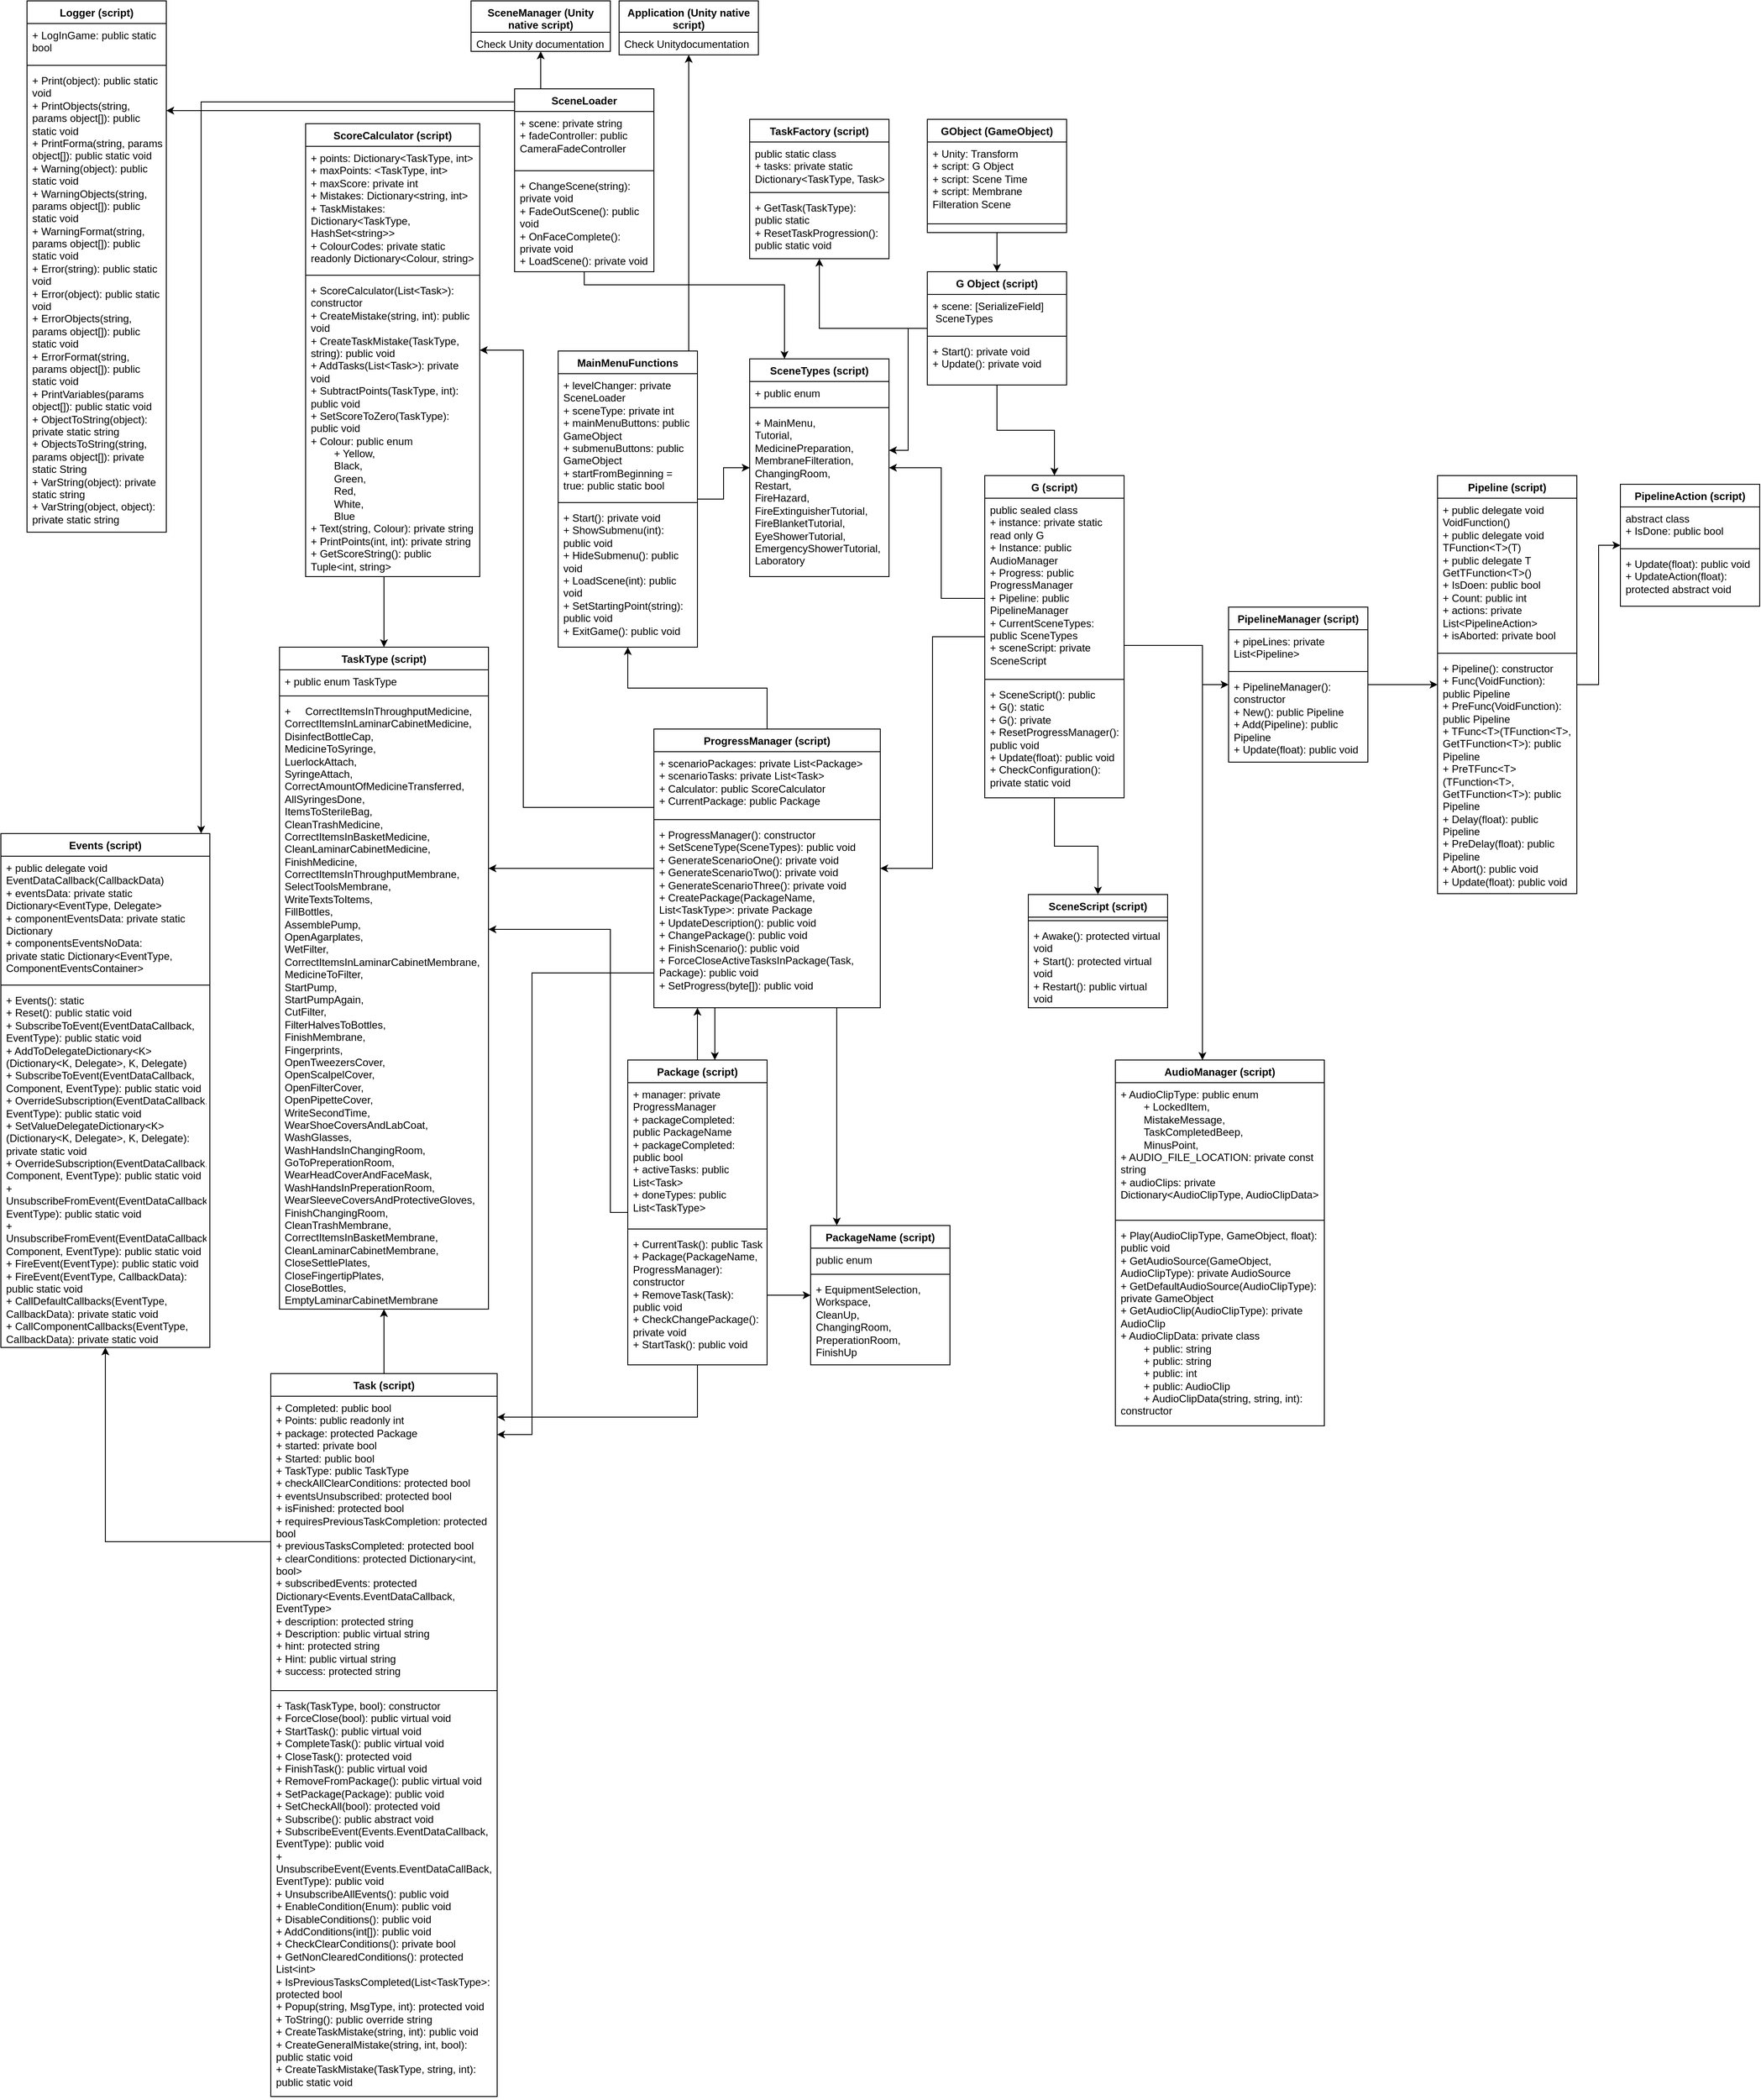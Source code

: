 <mxfile version="21.6.8" type="device">
  <diagram id="C5RBs43oDa-KdzZeNtuy" name="Page-1">
    <mxGraphModel dx="2171" dy="2119" grid="1" gridSize="10" guides="1" tooltips="1" connect="1" arrows="1" fold="1" page="1" pageScale="1" pageWidth="827" pageHeight="1169" math="0" shadow="0">
      <root>
        <mxCell id="WIyWlLk6GJQsqaUBKTNV-0" />
        <mxCell id="WIyWlLk6GJQsqaUBKTNV-1" parent="WIyWlLk6GJQsqaUBKTNV-0" />
        <mxCell id="kchw-U7hw0C-sCnVVzNL-82" style="edgeStyle=orthogonalEdgeStyle;rounded=0;orthogonalLoop=1;jettySize=auto;html=1;" parent="WIyWlLk6GJQsqaUBKTNV-1" source="kchw-U7hw0C-sCnVVzNL-5" target="kchw-U7hw0C-sCnVVzNL-10" edge="1">
          <mxGeometry relative="1" as="geometry" />
        </mxCell>
        <mxCell id="kchw-U7hw0C-sCnVVzNL-5" value="GObject (GameObject)" style="swimlane;fontStyle=1;align=center;verticalAlign=top;childLayout=stackLayout;horizontal=1;startSize=26;horizontalStack=0;resizeParent=1;resizeParentMax=0;resizeLast=0;collapsible=1;marginBottom=0;whiteSpace=wrap;html=1;" parent="WIyWlLk6GJQsqaUBKTNV-1" vertex="1">
          <mxGeometry x="364" y="-1020" width="160" height="130" as="geometry" />
        </mxCell>
        <mxCell id="kchw-U7hw0C-sCnVVzNL-6" value="+ Unity: Transform&lt;br&gt;+ script: G Object&lt;br&gt;+ script: Scene Time&lt;br&gt;+ script: Membrane Filteration Scene" style="text;strokeColor=none;fillColor=none;align=left;verticalAlign=top;spacingLeft=4;spacingRight=4;overflow=hidden;rotatable=0;points=[[0,0.5],[1,0.5]];portConstraint=eastwest;whiteSpace=wrap;html=1;" parent="kchw-U7hw0C-sCnVVzNL-5" vertex="1">
          <mxGeometry y="26" width="160" height="84" as="geometry" />
        </mxCell>
        <mxCell id="kchw-U7hw0C-sCnVVzNL-7" value="" style="line;strokeWidth=1;fillColor=none;align=left;verticalAlign=middle;spacingTop=-1;spacingLeft=3;spacingRight=3;rotatable=0;labelPosition=right;points=[];portConstraint=eastwest;strokeColor=inherit;" parent="kchw-U7hw0C-sCnVVzNL-5" vertex="1">
          <mxGeometry y="110" width="160" height="20" as="geometry" />
        </mxCell>
        <mxCell id="kchw-U7hw0C-sCnVVzNL-31" style="edgeStyle=orthogonalEdgeStyle;rounded=0;orthogonalLoop=1;jettySize=auto;html=1;" parent="WIyWlLk6GJQsqaUBKTNV-1" source="kchw-U7hw0C-sCnVVzNL-10" target="kchw-U7hw0C-sCnVVzNL-14" edge="1">
          <mxGeometry relative="1" as="geometry">
            <Array as="points">
              <mxPoint x="342" y="-780" />
              <mxPoint x="342" y="-640" />
            </Array>
          </mxGeometry>
        </mxCell>
        <mxCell id="kchw-U7hw0C-sCnVVzNL-32" style="edgeStyle=orthogonalEdgeStyle;rounded=0;orthogonalLoop=1;jettySize=auto;html=1;" parent="WIyWlLk6GJQsqaUBKTNV-1" source="kchw-U7hw0C-sCnVVzNL-10" target="kchw-U7hw0C-sCnVVzNL-19" edge="1">
          <mxGeometry relative="1" as="geometry" />
        </mxCell>
        <mxCell id="kchw-U7hw0C-sCnVVzNL-83" style="edgeStyle=orthogonalEdgeStyle;rounded=0;orthogonalLoop=1;jettySize=auto;html=1;" parent="WIyWlLk6GJQsqaUBKTNV-1" source="kchw-U7hw0C-sCnVVzNL-10" target="kchw-U7hw0C-sCnVVzNL-78" edge="1">
          <mxGeometry relative="1" as="geometry" />
        </mxCell>
        <mxCell id="kchw-U7hw0C-sCnVVzNL-10" value="G Object (script)&lt;br&gt;" style="swimlane;fontStyle=1;align=center;verticalAlign=top;childLayout=stackLayout;horizontal=1;startSize=26;horizontalStack=0;resizeParent=1;resizeParentMax=0;resizeLast=0;collapsible=1;marginBottom=0;whiteSpace=wrap;html=1;" parent="WIyWlLk6GJQsqaUBKTNV-1" vertex="1">
          <mxGeometry x="364" y="-845" width="160" height="130" as="geometry" />
        </mxCell>
        <mxCell id="kchw-U7hw0C-sCnVVzNL-11" value="+ scene: [SerializeField]&lt;br&gt;&amp;nbsp;SceneTypes&amp;nbsp;" style="text;strokeColor=none;fillColor=none;align=left;verticalAlign=top;spacingLeft=4;spacingRight=4;overflow=hidden;rotatable=0;points=[[0,0.5],[1,0.5]];portConstraint=eastwest;whiteSpace=wrap;html=1;" parent="kchw-U7hw0C-sCnVVzNL-10" vertex="1">
          <mxGeometry y="26" width="160" height="44" as="geometry" />
        </mxCell>
        <mxCell id="kchw-U7hw0C-sCnVVzNL-12" value="" style="line;strokeWidth=1;fillColor=none;align=left;verticalAlign=middle;spacingTop=-1;spacingLeft=3;spacingRight=3;rotatable=0;labelPosition=right;points=[];portConstraint=eastwest;strokeColor=inherit;" parent="kchw-U7hw0C-sCnVVzNL-10" vertex="1">
          <mxGeometry y="70" width="160" height="8" as="geometry" />
        </mxCell>
        <mxCell id="kchw-U7hw0C-sCnVVzNL-13" value="+ Start(): private void&lt;br&gt;+ Update(): private void" style="text;strokeColor=none;fillColor=none;align=left;verticalAlign=top;spacingLeft=4;spacingRight=4;overflow=hidden;rotatable=0;points=[[0,0.5],[1,0.5]];portConstraint=eastwest;whiteSpace=wrap;html=1;" parent="kchw-U7hw0C-sCnVVzNL-10" vertex="1">
          <mxGeometry y="78" width="160" height="52" as="geometry" />
        </mxCell>
        <mxCell id="kchw-U7hw0C-sCnVVzNL-14" value="SceneTypes (script)" style="swimlane;fontStyle=1;align=center;verticalAlign=top;childLayout=stackLayout;horizontal=1;startSize=26;horizontalStack=0;resizeParent=1;resizeParentMax=0;resizeLast=0;collapsible=1;marginBottom=0;whiteSpace=wrap;html=1;" parent="WIyWlLk6GJQsqaUBKTNV-1" vertex="1">
          <mxGeometry x="160" y="-745" width="160" height="250" as="geometry" />
        </mxCell>
        <mxCell id="kchw-U7hw0C-sCnVVzNL-15" value="+ public enum" style="text;strokeColor=none;fillColor=none;align=left;verticalAlign=top;spacingLeft=4;spacingRight=4;overflow=hidden;rotatable=0;points=[[0,0.5],[1,0.5]];portConstraint=eastwest;whiteSpace=wrap;html=1;" parent="kchw-U7hw0C-sCnVVzNL-14" vertex="1">
          <mxGeometry y="26" width="160" height="26" as="geometry" />
        </mxCell>
        <mxCell id="kchw-U7hw0C-sCnVVzNL-16" value="" style="line;strokeWidth=1;fillColor=none;align=left;verticalAlign=middle;spacingTop=-1;spacingLeft=3;spacingRight=3;rotatable=0;labelPosition=right;points=[];portConstraint=eastwest;strokeColor=inherit;" parent="kchw-U7hw0C-sCnVVzNL-14" vertex="1">
          <mxGeometry y="52" width="160" height="8" as="geometry" />
        </mxCell>
        <mxCell id="kchw-U7hw0C-sCnVVzNL-17" value="+ MainMenu,&lt;br&gt;Tutorial,&lt;br&gt;MedicinePreparation,&lt;br&gt;MembraneFilteration,&lt;br&gt;ChangingRoom,&lt;br&gt;Restart,&lt;br&gt;FireHazard,&lt;br&gt;FireExtinguisherTutorial,&lt;br&gt;FireBlanketTutorial,&lt;br&gt;EyeShowerTutorial,&lt;br&gt;EmergencyShowerTutorial,&lt;br&gt;Laboratory" style="text;strokeColor=none;fillColor=none;align=left;verticalAlign=top;spacingLeft=4;spacingRight=4;overflow=hidden;rotatable=0;points=[[0,0.5],[1,0.5]];portConstraint=eastwest;whiteSpace=wrap;html=1;" parent="kchw-U7hw0C-sCnVVzNL-14" vertex="1">
          <mxGeometry y="60" width="160" height="190" as="geometry" />
        </mxCell>
        <mxCell id="kchw-U7hw0C-sCnVVzNL-30" style="edgeStyle=orthogonalEdgeStyle;rounded=0;orthogonalLoop=1;jettySize=auto;html=1;" parent="WIyWlLk6GJQsqaUBKTNV-1" source="kchw-U7hw0C-sCnVVzNL-19" target="kchw-U7hw0C-sCnVVzNL-26" edge="1">
          <mxGeometry relative="1" as="geometry" />
        </mxCell>
        <mxCell id="kchw-U7hw0C-sCnVVzNL-37" style="edgeStyle=orthogonalEdgeStyle;rounded=0;orthogonalLoop=1;jettySize=auto;html=1;" parent="WIyWlLk6GJQsqaUBKTNV-1" source="kchw-U7hw0C-sCnVVzNL-19" target="kchw-U7hw0C-sCnVVzNL-33" edge="1">
          <mxGeometry relative="1" as="geometry">
            <Array as="points">
              <mxPoint x="680" y="-416" />
              <mxPoint x="680" y="-371" />
            </Array>
          </mxGeometry>
        </mxCell>
        <mxCell id="kchw-U7hw0C-sCnVVzNL-42" style="edgeStyle=orthogonalEdgeStyle;rounded=0;orthogonalLoop=1;jettySize=auto;html=1;" parent="WIyWlLk6GJQsqaUBKTNV-1" source="kchw-U7hw0C-sCnVVzNL-19" target="kchw-U7hw0C-sCnVVzNL-38" edge="1">
          <mxGeometry relative="1" as="geometry">
            <Array as="points">
              <mxPoint x="680" y="-416" />
            </Array>
          </mxGeometry>
        </mxCell>
        <mxCell id="kchw-U7hw0C-sCnVVzNL-71" style="edgeStyle=orthogonalEdgeStyle;rounded=0;orthogonalLoop=1;jettySize=auto;html=1;" parent="WIyWlLk6GJQsqaUBKTNV-1" source="kchw-U7hw0C-sCnVVzNL-19" target="kchw-U7hw0C-sCnVVzNL-66" edge="1">
          <mxGeometry relative="1" as="geometry" />
        </mxCell>
        <mxCell id="kchw-U7hw0C-sCnVVzNL-84" style="edgeStyle=orthogonalEdgeStyle;rounded=0;orthogonalLoop=1;jettySize=auto;html=1;" parent="WIyWlLk6GJQsqaUBKTNV-1" source="kchw-U7hw0C-sCnVVzNL-19" target="kchw-U7hw0C-sCnVVzNL-14" edge="1">
          <mxGeometry relative="1" as="geometry">
            <Array as="points">
              <mxPoint x="380" y="-470" />
              <mxPoint x="380" y="-620" />
            </Array>
          </mxGeometry>
        </mxCell>
        <mxCell id="kchw-U7hw0C-sCnVVzNL-19" value="G (script)" style="swimlane;fontStyle=1;align=center;verticalAlign=top;childLayout=stackLayout;horizontal=1;startSize=26;horizontalStack=0;resizeParent=1;resizeParentMax=0;resizeLast=0;collapsible=1;marginBottom=0;whiteSpace=wrap;html=1;" parent="WIyWlLk6GJQsqaUBKTNV-1" vertex="1">
          <mxGeometry x="430" y="-611" width="160" height="370" as="geometry" />
        </mxCell>
        <mxCell id="kchw-U7hw0C-sCnVVzNL-20" value="public sealed class&lt;br&gt;+ instance: private static read only G&lt;br&gt;+ Instance: public AudioManager&lt;br&gt;+ Progress: public ProgressManager&lt;br&gt;+ Pipeline: public PipelineManager&lt;br&gt;+ CurrentSceneTypes: public SceneTypes&lt;br&gt;+ sceneScript: private SceneScript" style="text;strokeColor=none;fillColor=none;align=left;verticalAlign=top;spacingLeft=4;spacingRight=4;overflow=hidden;rotatable=0;points=[[0,0.5],[1,0.5]];portConstraint=eastwest;whiteSpace=wrap;html=1;" parent="kchw-U7hw0C-sCnVVzNL-19" vertex="1">
          <mxGeometry y="26" width="160" height="204" as="geometry" />
        </mxCell>
        <mxCell id="kchw-U7hw0C-sCnVVzNL-21" value="" style="line;strokeWidth=1;fillColor=none;align=left;verticalAlign=middle;spacingTop=-1;spacingLeft=3;spacingRight=3;rotatable=0;labelPosition=right;points=[];portConstraint=eastwest;strokeColor=inherit;" parent="kchw-U7hw0C-sCnVVzNL-19" vertex="1">
          <mxGeometry y="230" width="160" height="8" as="geometry" />
        </mxCell>
        <mxCell id="kchw-U7hw0C-sCnVVzNL-22" value="+ SceneScript(): public&lt;br&gt;+ G(): static&lt;br&gt;+ G(): private&lt;br&gt;+ ResetProgressManager(): public void&lt;br&gt;+ Update(float): public void&lt;br&gt;+ CheckConfiguration(): private static void" style="text;strokeColor=none;fillColor=none;align=left;verticalAlign=top;spacingLeft=4;spacingRight=4;overflow=hidden;rotatable=0;points=[[0,0.5],[1,0.5]];portConstraint=eastwest;whiteSpace=wrap;html=1;" parent="kchw-U7hw0C-sCnVVzNL-19" vertex="1">
          <mxGeometry y="238" width="160" height="132" as="geometry" />
        </mxCell>
        <mxCell id="kchw-U7hw0C-sCnVVzNL-57" style="edgeStyle=orthogonalEdgeStyle;rounded=0;orthogonalLoop=1;jettySize=auto;html=1;" parent="WIyWlLk6GJQsqaUBKTNV-1" source="kchw-U7hw0C-sCnVVzNL-26" target="kchw-U7hw0C-sCnVVzNL-53" edge="1">
          <mxGeometry relative="1" as="geometry">
            <Array as="points">
              <mxPoint x="120" y="10" />
              <mxPoint x="120" y="10" />
            </Array>
          </mxGeometry>
        </mxCell>
        <mxCell id="kchw-U7hw0C-sCnVVzNL-63" style="edgeStyle=orthogonalEdgeStyle;rounded=0;orthogonalLoop=1;jettySize=auto;html=1;" parent="WIyWlLk6GJQsqaUBKTNV-1" source="kchw-U7hw0C-sCnVVzNL-26" target="kchw-U7hw0C-sCnVVzNL-59" edge="1">
          <mxGeometry relative="1" as="geometry">
            <Array as="points">
              <mxPoint x="-90" y="-40" />
              <mxPoint x="-90" y="490" />
              <mxPoint x="-190" y="490" />
            </Array>
          </mxGeometry>
        </mxCell>
        <mxCell id="kchw-U7hw0C-sCnVVzNL-90" style="edgeStyle=orthogonalEdgeStyle;rounded=0;orthogonalLoop=1;jettySize=auto;html=1;" parent="WIyWlLk6GJQsqaUBKTNV-1" source="kchw-U7hw0C-sCnVVzNL-26" target="kchw-U7hw0C-sCnVVzNL-85" edge="1">
          <mxGeometry relative="1" as="geometry">
            <Array as="points">
              <mxPoint x="-100" y="-230" />
              <mxPoint x="-100" y="-755" />
            </Array>
          </mxGeometry>
        </mxCell>
        <mxCell id="W0nB9QTuxgTVNlyttxNB-0" style="edgeStyle=orthogonalEdgeStyle;rounded=0;orthogonalLoop=1;jettySize=auto;html=1;" edge="1" parent="WIyWlLk6GJQsqaUBKTNV-1" source="kchw-U7hw0C-sCnVVzNL-26" target="kchw-U7hw0C-sCnVVzNL-91">
          <mxGeometry relative="1" as="geometry">
            <Array as="points">
              <mxPoint x="260" y="140" />
              <mxPoint x="260" y="140" />
            </Array>
          </mxGeometry>
        </mxCell>
        <mxCell id="W0nB9QTuxgTVNlyttxNB-5" style="edgeStyle=orthogonalEdgeStyle;rounded=0;orthogonalLoop=1;jettySize=auto;html=1;" edge="1" parent="WIyWlLk6GJQsqaUBKTNV-1" source="kchw-U7hw0C-sCnVVzNL-26" target="W0nB9QTuxgTVNlyttxNB-1">
          <mxGeometry relative="1" as="geometry" />
        </mxCell>
        <mxCell id="W0nB9QTuxgTVNlyttxNB-8" style="edgeStyle=orthogonalEdgeStyle;rounded=0;orthogonalLoop=1;jettySize=auto;html=1;" edge="1" parent="WIyWlLk6GJQsqaUBKTNV-1" source="kchw-U7hw0C-sCnVVzNL-26" target="kchw-U7hw0C-sCnVVzNL-73">
          <mxGeometry relative="1" as="geometry">
            <Array as="points">
              <mxPoint x="-280" y="-160" />
              <mxPoint x="-280" y="-160" />
            </Array>
          </mxGeometry>
        </mxCell>
        <mxCell id="kchw-U7hw0C-sCnVVzNL-26" value="ProgressManager (script)" style="swimlane;fontStyle=1;align=center;verticalAlign=top;childLayout=stackLayout;horizontal=1;startSize=26;horizontalStack=0;resizeParent=1;resizeParentMax=0;resizeLast=0;collapsible=1;marginBottom=0;whiteSpace=wrap;html=1;" parent="WIyWlLk6GJQsqaUBKTNV-1" vertex="1">
          <mxGeometry x="50" y="-320" width="260" height="320" as="geometry" />
        </mxCell>
        <mxCell id="kchw-U7hw0C-sCnVVzNL-27" value="+ scenarioPackages: private List&amp;lt;Package&amp;gt;&lt;br&gt;+ scenarioTasks: private List&amp;lt;Task&amp;gt;&lt;br&gt;+ Calculator: public ScoreCalculator&lt;br&gt;+ CurrentPackage: public Package" style="text;strokeColor=none;fillColor=none;align=left;verticalAlign=top;spacingLeft=4;spacingRight=4;overflow=hidden;rotatable=0;points=[[0,0.5],[1,0.5]];portConstraint=eastwest;whiteSpace=wrap;html=1;" parent="kchw-U7hw0C-sCnVVzNL-26" vertex="1">
          <mxGeometry y="26" width="260" height="74" as="geometry" />
        </mxCell>
        <mxCell id="kchw-U7hw0C-sCnVVzNL-28" value="" style="line;strokeWidth=1;fillColor=none;align=left;verticalAlign=middle;spacingTop=-1;spacingLeft=3;spacingRight=3;rotatable=0;labelPosition=right;points=[];portConstraint=eastwest;strokeColor=inherit;" parent="kchw-U7hw0C-sCnVVzNL-26" vertex="1">
          <mxGeometry y="100" width="260" height="8" as="geometry" />
        </mxCell>
        <mxCell id="kchw-U7hw0C-sCnVVzNL-29" value="+ ProgressManager(): constructor&lt;br&gt;+ SetSceneType(SceneTypes): public void&lt;br&gt;+ GenerateScenarioOne(): private void&lt;br&gt;+ GenerateScenarioTwo(): private void&lt;br&gt;+ GenerateScenarioThree(): private void&lt;br&gt;+ CreatePackage(PackageName, List&amp;lt;TaskType&amp;gt;: private Package&lt;br&gt;+ UpdateDescription(): public void&lt;br&gt;+ ChangePackage(): public void&lt;br&gt;+ FinishScenario(): public void&lt;br&gt;+ ForceCloseActiveTasksInPackage(Task, Package): public void&lt;br&gt;+ SetProgress(byte[]): public void&lt;br&gt;" style="text;strokeColor=none;fillColor=none;align=left;verticalAlign=top;spacingLeft=4;spacingRight=4;overflow=hidden;rotatable=0;points=[[0,0.5],[1,0.5]];portConstraint=eastwest;whiteSpace=wrap;html=1;" parent="kchw-U7hw0C-sCnVVzNL-26" vertex="1">
          <mxGeometry y="108" width="260" height="212" as="geometry" />
        </mxCell>
        <mxCell id="kchw-U7hw0C-sCnVVzNL-52" style="edgeStyle=orthogonalEdgeStyle;rounded=0;orthogonalLoop=1;jettySize=auto;html=1;" parent="WIyWlLk6GJQsqaUBKTNV-1" source="kchw-U7hw0C-sCnVVzNL-33" target="kchw-U7hw0C-sCnVVzNL-43" edge="1">
          <mxGeometry relative="1" as="geometry" />
        </mxCell>
        <mxCell id="kchw-U7hw0C-sCnVVzNL-33" value="PipelineManager (script)" style="swimlane;fontStyle=1;align=center;verticalAlign=top;childLayout=stackLayout;horizontal=1;startSize=26;horizontalStack=0;resizeParent=1;resizeParentMax=0;resizeLast=0;collapsible=1;marginBottom=0;whiteSpace=wrap;html=1;" parent="WIyWlLk6GJQsqaUBKTNV-1" vertex="1">
          <mxGeometry x="710" y="-460" width="160" height="178" as="geometry" />
        </mxCell>
        <mxCell id="kchw-U7hw0C-sCnVVzNL-34" value="+ pipeLines: private List&amp;lt;Pipeline&amp;gt;" style="text;strokeColor=none;fillColor=none;align=left;verticalAlign=top;spacingLeft=4;spacingRight=4;overflow=hidden;rotatable=0;points=[[0,0.5],[1,0.5]];portConstraint=eastwest;whiteSpace=wrap;html=1;" parent="kchw-U7hw0C-sCnVVzNL-33" vertex="1">
          <mxGeometry y="26" width="160" height="44" as="geometry" />
        </mxCell>
        <mxCell id="kchw-U7hw0C-sCnVVzNL-35" value="" style="line;strokeWidth=1;fillColor=none;align=left;verticalAlign=middle;spacingTop=-1;spacingLeft=3;spacingRight=3;rotatable=0;labelPosition=right;points=[];portConstraint=eastwest;strokeColor=inherit;" parent="kchw-U7hw0C-sCnVVzNL-33" vertex="1">
          <mxGeometry y="70" width="160" height="8" as="geometry" />
        </mxCell>
        <mxCell id="kchw-U7hw0C-sCnVVzNL-36" value="+ PipelineManager(): constructor&lt;br&gt;+ New(): public Pipeline&lt;br&gt;+ Add(Pipeline): public Pipeline&lt;br&gt;+ Update(float): public void" style="text;strokeColor=none;fillColor=none;align=left;verticalAlign=top;spacingLeft=4;spacingRight=4;overflow=hidden;rotatable=0;points=[[0,0.5],[1,0.5]];portConstraint=eastwest;whiteSpace=wrap;html=1;" parent="kchw-U7hw0C-sCnVVzNL-33" vertex="1">
          <mxGeometry y="78" width="160" height="100" as="geometry" />
        </mxCell>
        <mxCell id="kchw-U7hw0C-sCnVVzNL-38" value="AudioManager (script)" style="swimlane;fontStyle=1;align=center;verticalAlign=top;childLayout=stackLayout;horizontal=1;startSize=26;horizontalStack=0;resizeParent=1;resizeParentMax=0;resizeLast=0;collapsible=1;marginBottom=0;whiteSpace=wrap;html=1;" parent="WIyWlLk6GJQsqaUBKTNV-1" vertex="1">
          <mxGeometry x="580" y="60" width="240" height="420" as="geometry" />
        </mxCell>
        <mxCell id="kchw-U7hw0C-sCnVVzNL-39" value="+ AudioClipType: public enum&lt;br&gt;&lt;span style=&quot;white-space: pre;&quot;&gt;&#x9;&lt;/span&gt;+ LockedItem,&lt;br&gt;&lt;span style=&quot;white-space: pre;&quot;&gt;&#x9;&lt;/span&gt;MistakeMessage,&lt;br&gt;&lt;span style=&quot;white-space: pre;&quot;&gt;&#x9;&lt;/span&gt;TaskCompletedBeep,&lt;br&gt;&lt;span style=&quot;white-space: pre;&quot;&gt;&#x9;&lt;/span&gt;MinusPoint,&lt;br&gt;+ AUDIO_FILE_LOCATION: private const string&lt;br&gt;+ audioClips: private Dictionary&amp;lt;AudioClipType, AudioClipData&amp;gt;" style="text;strokeColor=none;fillColor=none;align=left;verticalAlign=top;spacingLeft=4;spacingRight=4;overflow=hidden;rotatable=0;points=[[0,0.5],[1,0.5]];portConstraint=eastwest;whiteSpace=wrap;html=1;" parent="kchw-U7hw0C-sCnVVzNL-38" vertex="1">
          <mxGeometry y="26" width="240" height="154" as="geometry" />
        </mxCell>
        <mxCell id="kchw-U7hw0C-sCnVVzNL-40" value="" style="line;strokeWidth=1;fillColor=none;align=left;verticalAlign=middle;spacingTop=-1;spacingLeft=3;spacingRight=3;rotatable=0;labelPosition=right;points=[];portConstraint=eastwest;strokeColor=inherit;" parent="kchw-U7hw0C-sCnVVzNL-38" vertex="1">
          <mxGeometry y="180" width="240" height="8" as="geometry" />
        </mxCell>
        <mxCell id="kchw-U7hw0C-sCnVVzNL-41" value="+ Play(AudioClipType, GameObject, float): public void&lt;br&gt;+ GetAudioSource(GameObject, AudioClipType): private AudioSource&lt;br&gt;+ GetDefaultAudioSource(AudioClipType): private GameObject&lt;br&gt;+ GetAudioClip(AudioClipType): private AudioClip&lt;br&gt;+ AudioClipData: private class&lt;br&gt;&lt;span style=&quot;white-space: pre;&quot;&gt;&#x9;&lt;/span&gt;+ public: string&lt;br&gt;&lt;span style=&quot;white-space: pre;&quot;&gt;&#x9;&lt;/span&gt;+ public: string&lt;br&gt;&lt;span style=&quot;white-space: pre;&quot;&gt;&#x9;&lt;/span&gt;+ public: int&lt;br&gt;&lt;span style=&quot;white-space: pre;&quot;&gt;&#x9;&lt;/span&gt;+ public: AudioClip&lt;br&gt;&lt;span style=&quot;white-space: pre;&quot;&gt;&#x9;&lt;/span&gt;+ AudioClipData(string, string, int): constructor" style="text;strokeColor=none;fillColor=none;align=left;verticalAlign=top;spacingLeft=4;spacingRight=4;overflow=hidden;rotatable=0;points=[[0,0.5],[1,0.5]];portConstraint=eastwest;whiteSpace=wrap;html=1;" parent="kchw-U7hw0C-sCnVVzNL-38" vertex="1">
          <mxGeometry y="188" width="240" height="232" as="geometry" />
        </mxCell>
        <mxCell id="kchw-U7hw0C-sCnVVzNL-51" style="edgeStyle=orthogonalEdgeStyle;rounded=0;orthogonalLoop=1;jettySize=auto;html=1;" parent="WIyWlLk6GJQsqaUBKTNV-1" source="kchw-U7hw0C-sCnVVzNL-43" target="kchw-U7hw0C-sCnVVzNL-47" edge="1">
          <mxGeometry relative="1" as="geometry" />
        </mxCell>
        <mxCell id="kchw-U7hw0C-sCnVVzNL-43" value="Pipeline (script)" style="swimlane;fontStyle=1;align=center;verticalAlign=top;childLayout=stackLayout;horizontal=1;startSize=26;horizontalStack=0;resizeParent=1;resizeParentMax=0;resizeLast=0;collapsible=1;marginBottom=0;whiteSpace=wrap;html=1;" parent="WIyWlLk6GJQsqaUBKTNV-1" vertex="1">
          <mxGeometry x="950" y="-611" width="160" height="480" as="geometry" />
        </mxCell>
        <mxCell id="kchw-U7hw0C-sCnVVzNL-44" value="+ public delegate void VoidFunction()&lt;br&gt;+ public delegate void TFunction&amp;lt;T&amp;gt;(T)&lt;br&gt;+ public delegate T GetTFunction&amp;lt;T&amp;gt;()&lt;br&gt;+ IsDoen: public bool&lt;br&gt;+ Count: public int&lt;br&gt;+ actions: private List&amp;lt;PipelineAction&amp;gt;&lt;br&gt;+ isAborted: private bool" style="text;strokeColor=none;fillColor=none;align=left;verticalAlign=top;spacingLeft=4;spacingRight=4;overflow=hidden;rotatable=0;points=[[0,0.5],[1,0.5]];portConstraint=eastwest;whiteSpace=wrap;html=1;" parent="kchw-U7hw0C-sCnVVzNL-43" vertex="1">
          <mxGeometry y="26" width="160" height="174" as="geometry" />
        </mxCell>
        <mxCell id="kchw-U7hw0C-sCnVVzNL-45" value="" style="line;strokeWidth=1;fillColor=none;align=left;verticalAlign=middle;spacingTop=-1;spacingLeft=3;spacingRight=3;rotatable=0;labelPosition=right;points=[];portConstraint=eastwest;strokeColor=inherit;" parent="kchw-U7hw0C-sCnVVzNL-43" vertex="1">
          <mxGeometry y="200" width="160" height="8" as="geometry" />
        </mxCell>
        <mxCell id="kchw-U7hw0C-sCnVVzNL-46" value="+ Pipeline(): constructor&lt;br&gt;+ Func(VoidFunction): public Pipeline&lt;br&gt;+ PreFunc(VoidFunction): public Pipeline&lt;br&gt;+ TFunc&amp;lt;T&amp;gt;(TFunction&amp;lt;T&amp;gt;, GetTFunction&amp;lt;T&amp;gt;): public Pipeline&lt;br&gt;+ PreTFunc&amp;lt;T&amp;gt;(TFunction&amp;lt;T&amp;gt;, GetTFunction&amp;lt;T&amp;gt;): public Pipeline&lt;br&gt;+ Delay(float): public Pipeline&lt;br&gt;+ PreDelay(float): public Pipeline&lt;br&gt;+ Abort(): public void&lt;br&gt;+ Update(float): public void" style="text;strokeColor=none;fillColor=none;align=left;verticalAlign=top;spacingLeft=4;spacingRight=4;overflow=hidden;rotatable=0;points=[[0,0.5],[1,0.5]];portConstraint=eastwest;whiteSpace=wrap;html=1;" parent="kchw-U7hw0C-sCnVVzNL-43" vertex="1">
          <mxGeometry y="208" width="160" height="272" as="geometry" />
        </mxCell>
        <mxCell id="kchw-U7hw0C-sCnVVzNL-47" value="PipelineAction (script)" style="swimlane;fontStyle=1;align=center;verticalAlign=top;childLayout=stackLayout;horizontal=1;startSize=26;horizontalStack=0;resizeParent=1;resizeParentMax=0;resizeLast=0;collapsible=1;marginBottom=0;whiteSpace=wrap;html=1;" parent="WIyWlLk6GJQsqaUBKTNV-1" vertex="1">
          <mxGeometry x="1160" y="-601" width="160" height="140" as="geometry" />
        </mxCell>
        <mxCell id="kchw-U7hw0C-sCnVVzNL-48" value="abstract class&lt;br&gt;+ IsDone: public bool" style="text;strokeColor=none;fillColor=none;align=left;verticalAlign=top;spacingLeft=4;spacingRight=4;overflow=hidden;rotatable=0;points=[[0,0.5],[1,0.5]];portConstraint=eastwest;whiteSpace=wrap;html=1;" parent="kchw-U7hw0C-sCnVVzNL-47" vertex="1">
          <mxGeometry y="26" width="160" height="44" as="geometry" />
        </mxCell>
        <mxCell id="kchw-U7hw0C-sCnVVzNL-49" value="" style="line;strokeWidth=1;fillColor=none;align=left;verticalAlign=middle;spacingTop=-1;spacingLeft=3;spacingRight=3;rotatable=0;labelPosition=right;points=[];portConstraint=eastwest;strokeColor=inherit;" parent="kchw-U7hw0C-sCnVVzNL-47" vertex="1">
          <mxGeometry y="70" width="160" height="8" as="geometry" />
        </mxCell>
        <mxCell id="kchw-U7hw0C-sCnVVzNL-50" value="+ Update(float): public void&lt;br&gt;+ UpdateAction(float): protected abstract void" style="text;strokeColor=none;fillColor=none;align=left;verticalAlign=top;spacingLeft=4;spacingRight=4;overflow=hidden;rotatable=0;points=[[0,0.5],[1,0.5]];portConstraint=eastwest;whiteSpace=wrap;html=1;" parent="kchw-U7hw0C-sCnVVzNL-47" vertex="1">
          <mxGeometry y="78" width="160" height="62" as="geometry" />
        </mxCell>
        <mxCell id="kchw-U7hw0C-sCnVVzNL-58" style="edgeStyle=orthogonalEdgeStyle;rounded=0;orthogonalLoop=1;jettySize=auto;html=1;" parent="WIyWlLk6GJQsqaUBKTNV-1" source="kchw-U7hw0C-sCnVVzNL-53" target="kchw-U7hw0C-sCnVVzNL-26" edge="1">
          <mxGeometry relative="1" as="geometry">
            <Array as="points">
              <mxPoint x="100" y="20" />
              <mxPoint x="100" y="20" />
            </Array>
          </mxGeometry>
        </mxCell>
        <mxCell id="kchw-U7hw0C-sCnVVzNL-64" style="edgeStyle=orthogonalEdgeStyle;rounded=0;orthogonalLoop=1;jettySize=auto;html=1;" parent="WIyWlLk6GJQsqaUBKTNV-1" source="kchw-U7hw0C-sCnVVzNL-53" target="kchw-U7hw0C-sCnVVzNL-59" edge="1">
          <mxGeometry relative="1" as="geometry">
            <Array as="points">
              <mxPoint x="100" y="470" />
            </Array>
          </mxGeometry>
        </mxCell>
        <mxCell id="kchw-U7hw0C-sCnVVzNL-96" style="edgeStyle=orthogonalEdgeStyle;rounded=0;orthogonalLoop=1;jettySize=auto;html=1;" parent="WIyWlLk6GJQsqaUBKTNV-1" source="kchw-U7hw0C-sCnVVzNL-53" target="kchw-U7hw0C-sCnVVzNL-91" edge="1">
          <mxGeometry relative="1" as="geometry">
            <Array as="points">
              <mxPoint x="220" y="330" />
              <mxPoint x="220" y="330" />
            </Array>
          </mxGeometry>
        </mxCell>
        <mxCell id="kchw-U7hw0C-sCnVVzNL-97" style="edgeStyle=orthogonalEdgeStyle;rounded=0;orthogonalLoop=1;jettySize=auto;html=1;" parent="WIyWlLk6GJQsqaUBKTNV-1" source="kchw-U7hw0C-sCnVVzNL-53" target="kchw-U7hw0C-sCnVVzNL-73" edge="1">
          <mxGeometry relative="1" as="geometry">
            <Array as="points">
              <mxPoint y="235" />
              <mxPoint y="-90" />
            </Array>
          </mxGeometry>
        </mxCell>
        <mxCell id="kchw-U7hw0C-sCnVVzNL-53" value="Package (script)" style="swimlane;fontStyle=1;align=center;verticalAlign=top;childLayout=stackLayout;horizontal=1;startSize=26;horizontalStack=0;resizeParent=1;resizeParentMax=0;resizeLast=0;collapsible=1;marginBottom=0;whiteSpace=wrap;html=1;" parent="WIyWlLk6GJQsqaUBKTNV-1" vertex="1">
          <mxGeometry x="20" y="60" width="160" height="350" as="geometry" />
        </mxCell>
        <mxCell id="kchw-U7hw0C-sCnVVzNL-54" value="+ manager: private ProgressManager&lt;br&gt;+ packageCompleted: public PackageName&lt;br&gt;+ packageCompleted: public bool&lt;br&gt;+ activeTasks: public List&amp;lt;Task&amp;gt;&lt;br&gt;+ doneTypes: public List&amp;lt;TaskType&amp;gt;" style="text;strokeColor=none;fillColor=none;align=left;verticalAlign=top;spacingLeft=4;spacingRight=4;overflow=hidden;rotatable=0;points=[[0,0.5],[1,0.5]];portConstraint=eastwest;whiteSpace=wrap;html=1;" parent="kchw-U7hw0C-sCnVVzNL-53" vertex="1">
          <mxGeometry y="26" width="160" height="164" as="geometry" />
        </mxCell>
        <mxCell id="kchw-U7hw0C-sCnVVzNL-55" value="" style="line;strokeWidth=1;fillColor=none;align=left;verticalAlign=middle;spacingTop=-1;spacingLeft=3;spacingRight=3;rotatable=0;labelPosition=right;points=[];portConstraint=eastwest;strokeColor=inherit;" parent="kchw-U7hw0C-sCnVVzNL-53" vertex="1">
          <mxGeometry y="190" width="160" height="8" as="geometry" />
        </mxCell>
        <mxCell id="kchw-U7hw0C-sCnVVzNL-56" value="+ CurrentTask(): public Task&lt;br&gt;+ Package(PackageName, ProgressManager): constructor&lt;br&gt;+ RemoveTask(Task): public void&lt;br&gt;+ CheckChangePackage(): private void&lt;br&gt;+ StartTask(): public void" style="text;strokeColor=none;fillColor=none;align=left;verticalAlign=top;spacingLeft=4;spacingRight=4;overflow=hidden;rotatable=0;points=[[0,0.5],[1,0.5]];portConstraint=eastwest;whiteSpace=wrap;html=1;" parent="kchw-U7hw0C-sCnVVzNL-53" vertex="1">
          <mxGeometry y="198" width="160" height="152" as="geometry" />
        </mxCell>
        <mxCell id="kchw-U7hw0C-sCnVVzNL-77" style="edgeStyle=orthogonalEdgeStyle;rounded=0;orthogonalLoop=1;jettySize=auto;html=1;" parent="WIyWlLk6GJQsqaUBKTNV-1" source="kchw-U7hw0C-sCnVVzNL-59" target="kchw-U7hw0C-sCnVVzNL-73" edge="1">
          <mxGeometry relative="1" as="geometry" />
        </mxCell>
        <mxCell id="kchw-U7hw0C-sCnVVzNL-59" value="Task (script)" style="swimlane;fontStyle=1;align=center;verticalAlign=top;childLayout=stackLayout;horizontal=1;startSize=26;horizontalStack=0;resizeParent=1;resizeParentMax=0;resizeLast=0;collapsible=1;marginBottom=0;whiteSpace=wrap;html=1;" parent="WIyWlLk6GJQsqaUBKTNV-1" vertex="1">
          <mxGeometry x="-390" y="420" width="260" height="830" as="geometry" />
        </mxCell>
        <mxCell id="kchw-U7hw0C-sCnVVzNL-60" value="+ Completed: public bool&lt;br&gt;+ Points: public readonly int&lt;br&gt;+ package: protected Package&lt;br&gt;+ started: private bool&lt;br&gt;+ Started: public bool&lt;br&gt;+ TaskType: public TaskType&lt;br&gt;+ checkAllClearConditions: protected bool&lt;br&gt;+ eventsUnsubscribed: protected bool&lt;br&gt;+ isFinished: protected bool&lt;br&gt;+ requiresPreviousTaskCompletion: protected bool&lt;br&gt;+ previousTasksCompleted: protected bool&lt;br&gt;+ clearConditions: protected Dictionary&amp;lt;int, bool&amp;gt;&lt;br&gt;+ subscribedEvents: protected Dictionary&amp;lt;Events.EventDataCallback, EventType&amp;gt;&lt;br&gt;+ description: protected string&lt;br&gt;+ Description: public virtual string&lt;br&gt;+ hint: protected string&lt;br&gt;+ Hint: public virtual string&lt;br&gt;+ success: protected string" style="text;strokeColor=none;fillColor=none;align=left;verticalAlign=top;spacingLeft=4;spacingRight=4;overflow=hidden;rotatable=0;points=[[0,0.5],[1,0.5]];portConstraint=eastwest;whiteSpace=wrap;html=1;" parent="kchw-U7hw0C-sCnVVzNL-59" vertex="1">
          <mxGeometry y="26" width="260" height="334" as="geometry" />
        </mxCell>
        <mxCell id="kchw-U7hw0C-sCnVVzNL-61" value="" style="line;strokeWidth=1;fillColor=none;align=left;verticalAlign=middle;spacingTop=-1;spacingLeft=3;spacingRight=3;rotatable=0;labelPosition=right;points=[];portConstraint=eastwest;strokeColor=inherit;" parent="kchw-U7hw0C-sCnVVzNL-59" vertex="1">
          <mxGeometry y="360" width="260" height="8" as="geometry" />
        </mxCell>
        <mxCell id="kchw-U7hw0C-sCnVVzNL-62" value="+ Task(TaskType, bool): constructor&lt;br&gt;+ ForceClose(bool): public virtual void&lt;br&gt;+ StartTask(): public virtual void&lt;br&gt;+ CompleteTask(): public virtual void&lt;br&gt;+ CloseTask(): protected void&lt;br&gt;+ FinishTask(): public virtual void&lt;br&gt;+ RemoveFromPackage(): public virtual void&lt;br&gt;+ SetPackage(Package): public void&lt;br&gt;+ SetCheckAll(bool): protected void&lt;br&gt;+ Subscribe(): public abstract void&lt;br&gt;+ SubscribeEvent(Events.EventDataCallback, EventType): public void&lt;br&gt;+ UnsubscribeEvent(Events.EventDataCallBack, EventType): public void&lt;br&gt;+ UnsubscribeAllEvents(): public void&lt;br&gt;+ EnableCondition(Enum): public void&lt;br&gt;+ DisableConditions(): public void&lt;br&gt;+ AddConditions(int[]): public void&lt;br&gt;+ CheckClearConditions(): private bool&lt;br&gt;+ GetNonClearedConditions(): protected List&amp;lt;int&amp;gt;&lt;br&gt;+ IsPreviousTasksCompleted(List&amp;lt;TaskType&amp;gt;: protected bool&lt;br&gt;+ Popup(string, MsgType, int): protected void&lt;br&gt;+ ToString(): public override string&lt;br&gt;+ CreateTaskMistake(string, int): public void&lt;br&gt;+ CreateGeneralMistake(string, int, bool): public static void&lt;br&gt;+ CreateTaskMistake(TaskType, string, int): public static void" style="text;strokeColor=none;fillColor=none;align=left;verticalAlign=top;spacingLeft=4;spacingRight=4;overflow=hidden;rotatable=0;points=[[0,0.5],[1,0.5]];portConstraint=eastwest;whiteSpace=wrap;html=1;" parent="kchw-U7hw0C-sCnVVzNL-59" vertex="1">
          <mxGeometry y="368" width="260" height="462" as="geometry" />
        </mxCell>
        <mxCell id="kchw-U7hw0C-sCnVVzNL-66" value="SceneScript (script)" style="swimlane;fontStyle=1;align=center;verticalAlign=top;childLayout=stackLayout;horizontal=1;startSize=26;horizontalStack=0;resizeParent=1;resizeParentMax=0;resizeLast=0;collapsible=1;marginBottom=0;whiteSpace=wrap;html=1;" parent="WIyWlLk6GJQsqaUBKTNV-1" vertex="1">
          <mxGeometry x="480" y="-130" width="160" height="130" as="geometry" />
        </mxCell>
        <mxCell id="kchw-U7hw0C-sCnVVzNL-68" value="" style="line;strokeWidth=1;fillColor=none;align=left;verticalAlign=middle;spacingTop=-1;spacingLeft=3;spacingRight=3;rotatable=0;labelPosition=right;points=[];portConstraint=eastwest;strokeColor=inherit;" parent="kchw-U7hw0C-sCnVVzNL-66" vertex="1">
          <mxGeometry y="26" width="160" height="8" as="geometry" />
        </mxCell>
        <mxCell id="kchw-U7hw0C-sCnVVzNL-69" value="+ Awake(): protected virtual void&lt;br&gt;+ Start(): protected virtual void&lt;br&gt;+ Restart(): public virtual void" style="text;strokeColor=none;fillColor=none;align=left;verticalAlign=top;spacingLeft=4;spacingRight=4;overflow=hidden;rotatable=0;points=[[0,0.5],[1,0.5]];portConstraint=eastwest;whiteSpace=wrap;html=1;" parent="kchw-U7hw0C-sCnVVzNL-66" vertex="1">
          <mxGeometry y="34" width="160" height="96" as="geometry" />
        </mxCell>
        <mxCell id="kchw-U7hw0C-sCnVVzNL-73" value="TaskType (script)" style="swimlane;fontStyle=1;align=center;verticalAlign=top;childLayout=stackLayout;horizontal=1;startSize=26;horizontalStack=0;resizeParent=1;resizeParentMax=0;resizeLast=0;collapsible=1;marginBottom=0;whiteSpace=wrap;html=1;" parent="WIyWlLk6GJQsqaUBKTNV-1" vertex="1">
          <mxGeometry x="-380" y="-414" width="240" height="760" as="geometry" />
        </mxCell>
        <mxCell id="kchw-U7hw0C-sCnVVzNL-74" value="+ public enum TaskType" style="text;strokeColor=none;fillColor=none;align=left;verticalAlign=top;spacingLeft=4;spacingRight=4;overflow=hidden;rotatable=0;points=[[0,0.5],[1,0.5]];portConstraint=eastwest;whiteSpace=wrap;html=1;" parent="kchw-U7hw0C-sCnVVzNL-73" vertex="1">
          <mxGeometry y="26" width="240" height="26" as="geometry" />
        </mxCell>
        <mxCell id="kchw-U7hw0C-sCnVVzNL-75" value="" style="line;strokeWidth=1;fillColor=none;align=left;verticalAlign=middle;spacingTop=-1;spacingLeft=3;spacingRight=3;rotatable=0;labelPosition=right;points=[];portConstraint=eastwest;strokeColor=inherit;" parent="kchw-U7hw0C-sCnVVzNL-73" vertex="1">
          <mxGeometry y="52" width="240" height="8" as="geometry" />
        </mxCell>
        <mxCell id="kchw-U7hw0C-sCnVVzNL-76" value="+&amp;nbsp;&amp;nbsp; &amp;nbsp; CorrectItemsInThroughputMedicine,&lt;br&gt;&lt;span style=&quot;background-color: initial;&quot;&gt;CorrectItemsInLaminarCabinetMedicine,&lt;br&gt;&lt;/span&gt;&lt;span style=&quot;background-color: initial;&quot;&gt;DisinfectBottleCap,&lt;br&gt;&lt;/span&gt;&lt;span style=&quot;background-color: initial;&quot;&gt;MedicineToSyringe,&lt;br&gt;&lt;/span&gt;&lt;span style=&quot;background-color: initial;&quot;&gt;LuerlockAttach,&lt;br&gt;&lt;/span&gt;&lt;span style=&quot;background-color: initial;&quot;&gt;SyringeAttach,&lt;br&gt;&lt;/span&gt;&lt;span style=&quot;background-color: initial;&quot;&gt;CorrectAmountOfMedicineTransferred,&lt;/span&gt;&lt;span style=&quot;background-color: initial;&quot;&gt;&lt;br&gt;&lt;/span&gt;&lt;div&gt;AllSyringesDone,&lt;/div&gt;&lt;div&gt;ItemsToSterileBag,&lt;/div&gt;&lt;div&gt;CleanTrashMedicine,&lt;/div&gt;&lt;div&gt;CorrectItemsInBasketMedicine,&lt;/div&gt;&lt;div&gt;CleanLaminarCabinetMedicine,&lt;/div&gt;&lt;div&gt;FinishMedicine,&lt;/div&gt;&lt;div&gt;CorrectItemsInThroughputMembrane,&lt;/div&gt;&lt;div&gt;SelectToolsMembrane,&lt;/div&gt;&lt;div&gt;WriteTextsToItems,&lt;/div&gt;&lt;div&gt;FillBottles,&lt;/div&gt;&lt;div&gt;AssemblePump,&lt;/div&gt;&lt;div&gt;OpenAgarplates,&lt;/div&gt;&lt;div&gt;WetFilter,&lt;/div&gt;&lt;div&gt;CorrectItemsInLaminarCabinetMembrane,&lt;/div&gt;&lt;div&gt;MedicineToFilter,&lt;/div&gt;&lt;div&gt;StartPump,&lt;/div&gt;&lt;div&gt;StartPumpAgain,&lt;/div&gt;&lt;div&gt;CutFilter,&lt;/div&gt;&lt;div&gt;FilterHalvesToBottles,&lt;/div&gt;&lt;div&gt;FinishMembrane,&lt;/div&gt;&lt;div&gt;Fingerprints,&lt;/div&gt;&lt;div&gt;OpenTweezersCover,&lt;/div&gt;&lt;div&gt;OpenScalpelCover,&lt;/div&gt;&lt;div&gt;OpenFilterCover,&lt;/div&gt;&lt;div&gt;OpenPipetteCover,&lt;/div&gt;&lt;div&gt;WriteSecondTime,&lt;/div&gt;&lt;div&gt;WearShoeCoversAndLabCoat,&lt;/div&gt;&lt;div&gt;WashGlasses,&lt;/div&gt;&lt;div&gt;WashHandsInChangingRoom,&lt;/div&gt;&lt;div&gt;GoToPreperationRoom,&lt;/div&gt;&lt;div&gt;WearHeadCoverAndFaceMask,&lt;/div&gt;&lt;div&gt;WashHandsInPreperationRoom,&lt;/div&gt;&lt;div&gt;WearSleeveCoversAndProtectiveGloves,&lt;/div&gt;&lt;div&gt;FinishChangingRoom,&lt;/div&gt;&lt;div&gt;CleanTrashMembrane,&lt;/div&gt;&lt;div&gt;CorrectItemsInBasketMembrane,&lt;/div&gt;&lt;div&gt;CleanLaminarCabinetMembrane,&lt;/div&gt;&lt;div&gt;CloseSettlePlates,&lt;/div&gt;&lt;div&gt;CloseFingertipPlates,&lt;/div&gt;&lt;div&gt;CloseBottles,&lt;/div&gt;&lt;div&gt;EmptyLaminarCabinetMembrane&lt;/div&gt;" style="text;strokeColor=none;fillColor=none;align=left;verticalAlign=top;spacingLeft=4;spacingRight=4;overflow=hidden;rotatable=0;points=[[0,0.5],[1,0.5]];portConstraint=eastwest;whiteSpace=wrap;html=1;" parent="kchw-U7hw0C-sCnVVzNL-73" vertex="1">
          <mxGeometry y="60" width="240" height="700" as="geometry" />
        </mxCell>
        <mxCell id="kchw-U7hw0C-sCnVVzNL-78" value="TaskFactory (script)" style="swimlane;fontStyle=1;align=center;verticalAlign=top;childLayout=stackLayout;horizontal=1;startSize=26;horizontalStack=0;resizeParent=1;resizeParentMax=0;resizeLast=0;collapsible=1;marginBottom=0;whiteSpace=wrap;html=1;" parent="WIyWlLk6GJQsqaUBKTNV-1" vertex="1">
          <mxGeometry x="160" y="-1020" width="160" height="160" as="geometry" />
        </mxCell>
        <mxCell id="kchw-U7hw0C-sCnVVzNL-79" value="public static class&lt;br&gt;+ tasks: private static Dictionary&amp;lt;TaskType, Task&amp;gt;" style="text;strokeColor=none;fillColor=none;align=left;verticalAlign=top;spacingLeft=4;spacingRight=4;overflow=hidden;rotatable=0;points=[[0,0.5],[1,0.5]];portConstraint=eastwest;whiteSpace=wrap;html=1;" parent="kchw-U7hw0C-sCnVVzNL-78" vertex="1">
          <mxGeometry y="26" width="160" height="54" as="geometry" />
        </mxCell>
        <mxCell id="kchw-U7hw0C-sCnVVzNL-80" value="" style="line;strokeWidth=1;fillColor=none;align=left;verticalAlign=middle;spacingTop=-1;spacingLeft=3;spacingRight=3;rotatable=0;labelPosition=right;points=[];portConstraint=eastwest;strokeColor=inherit;" parent="kchw-U7hw0C-sCnVVzNL-78" vertex="1">
          <mxGeometry y="80" width="160" height="8" as="geometry" />
        </mxCell>
        <mxCell id="kchw-U7hw0C-sCnVVzNL-81" value="+ GetTask(TaskType): public static&lt;br&gt;+ ResetTaskProgression(): public static void&lt;br&gt;" style="text;strokeColor=none;fillColor=none;align=left;verticalAlign=top;spacingLeft=4;spacingRight=4;overflow=hidden;rotatable=0;points=[[0,0.5],[1,0.5]];portConstraint=eastwest;whiteSpace=wrap;html=1;" parent="kchw-U7hw0C-sCnVVzNL-78" vertex="1">
          <mxGeometry y="88" width="160" height="72" as="geometry" />
        </mxCell>
        <mxCell id="kchw-U7hw0C-sCnVVzNL-89" style="edgeStyle=orthogonalEdgeStyle;rounded=0;orthogonalLoop=1;jettySize=auto;html=1;" parent="WIyWlLk6GJQsqaUBKTNV-1" source="kchw-U7hw0C-sCnVVzNL-85" target="kchw-U7hw0C-sCnVVzNL-73" edge="1">
          <mxGeometry relative="1" as="geometry">
            <Array as="points">
              <mxPoint x="-260" y="-470" />
              <mxPoint x="-260" y="-470" />
            </Array>
          </mxGeometry>
        </mxCell>
        <mxCell id="kchw-U7hw0C-sCnVVzNL-85" value="ScoreCalculator (script)" style="swimlane;fontStyle=1;align=center;verticalAlign=top;childLayout=stackLayout;horizontal=1;startSize=26;horizontalStack=0;resizeParent=1;resizeParentMax=0;resizeLast=0;collapsible=1;marginBottom=0;whiteSpace=wrap;html=1;" parent="WIyWlLk6GJQsqaUBKTNV-1" vertex="1">
          <mxGeometry x="-350" y="-1015" width="200" height="520" as="geometry" />
        </mxCell>
        <mxCell id="kchw-U7hw0C-sCnVVzNL-86" value="+ points: Dictionary&amp;lt;TaskType, int&amp;gt;&lt;br&gt;+ maxPoints: &amp;lt;TaskType, int&amp;gt;&lt;br&gt;+ maxScore: private int&lt;br&gt;+ Mistakes: Dictionary&amp;lt;string, int&amp;gt;&lt;br&gt;+ TaskMistakes: Dictionary&amp;lt;TaskType, HashSet&amp;lt;string&amp;gt;&amp;gt;&lt;br&gt;+ ColourCodes: private static readonly Dictionary&amp;lt;Colour, string&amp;gt;" style="text;strokeColor=none;fillColor=none;align=left;verticalAlign=top;spacingLeft=4;spacingRight=4;overflow=hidden;rotatable=0;points=[[0,0.5],[1,0.5]];portConstraint=eastwest;whiteSpace=wrap;html=1;" parent="kchw-U7hw0C-sCnVVzNL-85" vertex="1">
          <mxGeometry y="26" width="200" height="144" as="geometry" />
        </mxCell>
        <mxCell id="kchw-U7hw0C-sCnVVzNL-87" value="" style="line;strokeWidth=1;fillColor=none;align=left;verticalAlign=middle;spacingTop=-1;spacingLeft=3;spacingRight=3;rotatable=0;labelPosition=right;points=[];portConstraint=eastwest;strokeColor=inherit;" parent="kchw-U7hw0C-sCnVVzNL-85" vertex="1">
          <mxGeometry y="170" width="200" height="8" as="geometry" />
        </mxCell>
        <mxCell id="kchw-U7hw0C-sCnVVzNL-88" value="+ ScoreCalculator(List&amp;lt;Task&amp;gt;): constructor&lt;br&gt;+ CreateMistake(string, int): public void&lt;br&gt;+ CreateTaskMistake(TaskType, string): public void&lt;br&gt;+ AddTasks(List&amp;lt;Task&amp;gt;): private void&lt;br&gt;+ SubtractPoints(TaskType, int): public void&lt;br&gt;+ SetScoreToZero(TaskType): public void&lt;br&gt;+ Colour: public enum&lt;br&gt;&lt;span style=&quot;white-space: pre;&quot;&gt;&#x9;&lt;/span&gt;+ Yellow,&lt;br&gt;&lt;span style=&quot;white-space: pre;&quot;&gt;&#x9;&lt;/span&gt;Black,&lt;br&gt;&lt;span style=&quot;white-space: pre;&quot;&gt;&#x9;&lt;/span&gt;Green,&lt;br&gt;&lt;span style=&quot;white-space: pre;&quot;&gt;&#x9;&lt;/span&gt;Red,&lt;br&gt;&lt;span style=&quot;white-space: pre;&quot;&gt;&#x9;&lt;/span&gt;White,&lt;br&gt;&lt;span style=&quot;white-space: pre;&quot;&gt;&#x9;&lt;/span&gt;Blue&lt;br&gt;+ Text(string, Colour): private string&lt;br&gt;+ PrintPoints(int, int): private string&lt;br&gt;+ GetScoreString(): public Tuple&amp;lt;int, string&amp;gt;" style="text;strokeColor=none;fillColor=none;align=left;verticalAlign=top;spacingLeft=4;spacingRight=4;overflow=hidden;rotatable=0;points=[[0,0.5],[1,0.5]];portConstraint=eastwest;whiteSpace=wrap;html=1;" parent="kchw-U7hw0C-sCnVVzNL-85" vertex="1">
          <mxGeometry y="178" width="200" height="342" as="geometry" />
        </mxCell>
        <mxCell id="kchw-U7hw0C-sCnVVzNL-91" value="PackageName (script)" style="swimlane;fontStyle=1;align=center;verticalAlign=top;childLayout=stackLayout;horizontal=1;startSize=26;horizontalStack=0;resizeParent=1;resizeParentMax=0;resizeLast=0;collapsible=1;marginBottom=0;whiteSpace=wrap;html=1;" parent="WIyWlLk6GJQsqaUBKTNV-1" vertex="1">
          <mxGeometry x="230" y="250" width="160" height="160" as="geometry" />
        </mxCell>
        <mxCell id="kchw-U7hw0C-sCnVVzNL-92" value="public enum" style="text;strokeColor=none;fillColor=none;align=left;verticalAlign=top;spacingLeft=4;spacingRight=4;overflow=hidden;rotatable=0;points=[[0,0.5],[1,0.5]];portConstraint=eastwest;whiteSpace=wrap;html=1;" parent="kchw-U7hw0C-sCnVVzNL-91" vertex="1">
          <mxGeometry y="26" width="160" height="26" as="geometry" />
        </mxCell>
        <mxCell id="kchw-U7hw0C-sCnVVzNL-93" value="" style="line;strokeWidth=1;fillColor=none;align=left;verticalAlign=middle;spacingTop=-1;spacingLeft=3;spacingRight=3;rotatable=0;labelPosition=right;points=[];portConstraint=eastwest;strokeColor=inherit;" parent="kchw-U7hw0C-sCnVVzNL-91" vertex="1">
          <mxGeometry y="52" width="160" height="8" as="geometry" />
        </mxCell>
        <mxCell id="kchw-U7hw0C-sCnVVzNL-94" value="+ EquipmentSelection,&lt;br&gt;Workspace,&lt;br&gt;CleanUp,&lt;br&gt;ChangingRoom,&lt;br&gt;PreperationRoom,&lt;br&gt;FinishUp" style="text;strokeColor=none;fillColor=none;align=left;verticalAlign=top;spacingLeft=4;spacingRight=4;overflow=hidden;rotatable=0;points=[[0,0.5],[1,0.5]];portConstraint=eastwest;whiteSpace=wrap;html=1;" parent="kchw-U7hw0C-sCnVVzNL-91" vertex="1">
          <mxGeometry y="60" width="160" height="100" as="geometry" />
        </mxCell>
        <mxCell id="WyOUPJDRF6BB89pM1G4j-0" value="Events (script)" style="swimlane;fontStyle=1;align=center;verticalAlign=top;childLayout=stackLayout;horizontal=1;startSize=26;horizontalStack=0;resizeParent=1;resizeParentMax=0;resizeLast=0;collapsible=1;marginBottom=0;whiteSpace=wrap;html=1;" parent="WIyWlLk6GJQsqaUBKTNV-1" vertex="1">
          <mxGeometry x="-700" y="-200" width="240" height="590" as="geometry" />
        </mxCell>
        <mxCell id="WyOUPJDRF6BB89pM1G4j-1" value="+ public delegate void EventDataCallback(CallbackData)&lt;br&gt;+ eventsData: private static Dictionary&amp;lt;EventType, Delegate&amp;gt;&lt;br&gt;+ componentEventsData: private static Dictionary&lt;br&gt;+ componentsEventsNoData:&lt;br&gt;private static Dictionary&amp;lt;EventType, ComponentEventsContainer&amp;gt;" style="text;strokeColor=none;fillColor=none;align=left;verticalAlign=top;spacingLeft=4;spacingRight=4;overflow=hidden;rotatable=0;points=[[0,0.5],[1,0.5]];portConstraint=eastwest;whiteSpace=wrap;html=1;" parent="WyOUPJDRF6BB89pM1G4j-0" vertex="1">
          <mxGeometry y="26" width="240" height="144" as="geometry" />
        </mxCell>
        <mxCell id="WyOUPJDRF6BB89pM1G4j-2" value="" style="line;strokeWidth=1;fillColor=none;align=left;verticalAlign=middle;spacingTop=-1;spacingLeft=3;spacingRight=3;rotatable=0;labelPosition=right;points=[];portConstraint=eastwest;strokeColor=inherit;" parent="WyOUPJDRF6BB89pM1G4j-0" vertex="1">
          <mxGeometry y="170" width="240" height="8" as="geometry" />
        </mxCell>
        <mxCell id="WyOUPJDRF6BB89pM1G4j-3" value="+ Events(): static&lt;br&gt;+ Reset(): public static void&lt;br&gt;+ SubscribeToEvent(EventDataCallback, EventType): public static void&lt;br&gt;+ AddToDelegateDictionary&amp;lt;K&amp;gt;(Dictionary&amp;lt;K, Delegate&amp;gt;, K, Delegate)&lt;br&gt;+ SubscribeToEvent(EventDataCallback, Component, EventType): public static void&lt;br&gt;+ OverrideSubscription(EventDataCallback, EventType): public static void&lt;br&gt;+ SetValueDelegateDictionary&amp;lt;K&amp;gt;(Dictionary&amp;lt;K, Delegate&amp;gt;, K, Delegate): private static void&lt;br&gt;+ OverrideSubscription(EventDataCallback, Component, EventType): public static void&lt;br&gt;+ UnsubscribeFromEvent(EventDataCallback, EventType): public static void&lt;br&gt;+ UnsubscribeFromEvent(EventDataCallback, Component, EventType): public static void&lt;br&gt;+ FireEvent(EventType): public static void&lt;br&gt;+ FireEvent(EventType, CallbackData): public static void&lt;br&gt;+ CallDefaultCallbacks(EventType, CallbackData): private static void&lt;br&gt;+ CallComponentCallbacks(EventType, CallbackData): private static void" style="text;strokeColor=none;fillColor=none;align=left;verticalAlign=top;spacingLeft=4;spacingRight=4;overflow=hidden;rotatable=0;points=[[0,0.5],[1,0.5]];portConstraint=eastwest;whiteSpace=wrap;html=1;" parent="WyOUPJDRF6BB89pM1G4j-0" vertex="1">
          <mxGeometry y="178" width="240" height="412" as="geometry" />
        </mxCell>
        <mxCell id="W0nB9QTuxgTVNlyttxNB-7" style="edgeStyle=orthogonalEdgeStyle;rounded=0;orthogonalLoop=1;jettySize=auto;html=1;" edge="1" parent="WIyWlLk6GJQsqaUBKTNV-1" source="W0nB9QTuxgTVNlyttxNB-1" target="kchw-U7hw0C-sCnVVzNL-14">
          <mxGeometry relative="1" as="geometry" />
        </mxCell>
        <mxCell id="W0nB9QTuxgTVNlyttxNB-13" style="edgeStyle=orthogonalEdgeStyle;rounded=0;orthogonalLoop=1;jettySize=auto;html=1;" edge="1" parent="WIyWlLk6GJQsqaUBKTNV-1" source="W0nB9QTuxgTVNlyttxNB-1" target="W0nB9QTuxgTVNlyttxNB-27">
          <mxGeometry relative="1" as="geometry">
            <mxPoint x="90" y="-1070" as="targetPoint" />
            <Array as="points">
              <mxPoint x="90" y="-830" />
              <mxPoint x="90" y="-830" />
            </Array>
          </mxGeometry>
        </mxCell>
        <mxCell id="W0nB9QTuxgTVNlyttxNB-1" value="MainMenuFunctions" style="swimlane;fontStyle=1;align=center;verticalAlign=top;childLayout=stackLayout;horizontal=1;startSize=26;horizontalStack=0;resizeParent=1;resizeParentMax=0;resizeLast=0;collapsible=1;marginBottom=0;whiteSpace=wrap;html=1;" vertex="1" parent="WIyWlLk6GJQsqaUBKTNV-1">
          <mxGeometry x="-60" y="-754" width="160" height="340" as="geometry" />
        </mxCell>
        <mxCell id="W0nB9QTuxgTVNlyttxNB-2" value="+ levelChanger: private SceneLoader&lt;br&gt;+ sceneType: private int&lt;br&gt;+ mainMenuButtons: public GameObject&lt;br&gt;+ submenuButtons: public GameObject&lt;br&gt;+ startFromBeginning = true: public static bool" style="text;strokeColor=none;fillColor=none;align=left;verticalAlign=top;spacingLeft=4;spacingRight=4;overflow=hidden;rotatable=0;points=[[0,0.5],[1,0.5]];portConstraint=eastwest;whiteSpace=wrap;html=1;" vertex="1" parent="W0nB9QTuxgTVNlyttxNB-1">
          <mxGeometry y="26" width="160" height="144" as="geometry" />
        </mxCell>
        <mxCell id="W0nB9QTuxgTVNlyttxNB-3" value="" style="line;strokeWidth=1;fillColor=none;align=left;verticalAlign=middle;spacingTop=-1;spacingLeft=3;spacingRight=3;rotatable=0;labelPosition=right;points=[];portConstraint=eastwest;strokeColor=inherit;" vertex="1" parent="W0nB9QTuxgTVNlyttxNB-1">
          <mxGeometry y="170" width="160" height="8" as="geometry" />
        </mxCell>
        <mxCell id="W0nB9QTuxgTVNlyttxNB-4" value="+ Start(): private void&lt;br&gt;+ ShowSubmenu(int): public void&lt;br&gt;+ HideSubmenu(): public void&lt;br&gt;+ LoadScene(int): public void&lt;br&gt;+ SetStartingPoint(string): public void&lt;br&gt;+ ExitGame(): public void" style="text;strokeColor=none;fillColor=none;align=left;verticalAlign=top;spacingLeft=4;spacingRight=4;overflow=hidden;rotatable=0;points=[[0,0.5],[1,0.5]];portConstraint=eastwest;whiteSpace=wrap;html=1;" vertex="1" parent="W0nB9QTuxgTVNlyttxNB-1">
          <mxGeometry y="178" width="160" height="162" as="geometry" />
        </mxCell>
        <mxCell id="W0nB9QTuxgTVNlyttxNB-18" style="edgeStyle=orthogonalEdgeStyle;rounded=0;orthogonalLoop=1;jettySize=auto;html=1;" edge="1" parent="WIyWlLk6GJQsqaUBKTNV-1" source="W0nB9QTuxgTVNlyttxNB-14" target="kchw-U7hw0C-sCnVVzNL-14">
          <mxGeometry relative="1" as="geometry">
            <Array as="points">
              <mxPoint x="-30" y="-830" />
              <mxPoint x="200" y="-830" />
            </Array>
          </mxGeometry>
        </mxCell>
        <mxCell id="W0nB9QTuxgTVNlyttxNB-19" style="edgeStyle=orthogonalEdgeStyle;rounded=0;orthogonalLoop=1;jettySize=auto;html=1;" edge="1" parent="WIyWlLk6GJQsqaUBKTNV-1" source="W0nB9QTuxgTVNlyttxNB-14" target="WyOUPJDRF6BB89pM1G4j-0">
          <mxGeometry relative="1" as="geometry">
            <Array as="points">
              <mxPoint x="-470" y="-1040" />
            </Array>
          </mxGeometry>
        </mxCell>
        <mxCell id="W0nB9QTuxgTVNlyttxNB-26" style="edgeStyle=orthogonalEdgeStyle;rounded=0;orthogonalLoop=1;jettySize=auto;html=1;" edge="1" parent="WIyWlLk6GJQsqaUBKTNV-1" source="W0nB9QTuxgTVNlyttxNB-14" target="W0nB9QTuxgTVNlyttxNB-20">
          <mxGeometry relative="1" as="geometry">
            <Array as="points">
              <mxPoint x="-80" y="-1060" />
              <mxPoint x="-80" y="-1060" />
            </Array>
          </mxGeometry>
        </mxCell>
        <mxCell id="W0nB9QTuxgTVNlyttxNB-35" style="edgeStyle=orthogonalEdgeStyle;rounded=0;orthogonalLoop=1;jettySize=auto;html=1;" edge="1" parent="WIyWlLk6GJQsqaUBKTNV-1" source="W0nB9QTuxgTVNlyttxNB-14" target="W0nB9QTuxgTVNlyttxNB-31">
          <mxGeometry relative="1" as="geometry">
            <Array as="points">
              <mxPoint x="-220" y="-1030" />
              <mxPoint x="-220" y="-1030" />
            </Array>
          </mxGeometry>
        </mxCell>
        <mxCell id="W0nB9QTuxgTVNlyttxNB-14" value="SceneLoader" style="swimlane;fontStyle=1;align=center;verticalAlign=top;childLayout=stackLayout;horizontal=1;startSize=26;horizontalStack=0;resizeParent=1;resizeParentMax=0;resizeLast=0;collapsible=1;marginBottom=0;whiteSpace=wrap;html=1;" vertex="1" parent="WIyWlLk6GJQsqaUBKTNV-1">
          <mxGeometry x="-110" y="-1055" width="160" height="210" as="geometry" />
        </mxCell>
        <mxCell id="W0nB9QTuxgTVNlyttxNB-15" value="+ scene: private string&lt;br&gt;+ fadeController: public CameraFadeController" style="text;strokeColor=none;fillColor=none;align=left;verticalAlign=top;spacingLeft=4;spacingRight=4;overflow=hidden;rotatable=0;points=[[0,0.5],[1,0.5]];portConstraint=eastwest;whiteSpace=wrap;html=1;" vertex="1" parent="W0nB9QTuxgTVNlyttxNB-14">
          <mxGeometry y="26" width="160" height="64" as="geometry" />
        </mxCell>
        <mxCell id="W0nB9QTuxgTVNlyttxNB-16" value="" style="line;strokeWidth=1;fillColor=none;align=left;verticalAlign=middle;spacingTop=-1;spacingLeft=3;spacingRight=3;rotatable=0;labelPosition=right;points=[];portConstraint=eastwest;strokeColor=inherit;" vertex="1" parent="W0nB9QTuxgTVNlyttxNB-14">
          <mxGeometry y="90" width="160" height="8" as="geometry" />
        </mxCell>
        <mxCell id="W0nB9QTuxgTVNlyttxNB-17" value="+ ChangeScene(string): private void&lt;br&gt;+ FadeOutScene(): public void&lt;br&gt;+ OnFaceComplete(): private void&lt;br&gt;+ LoadScene(): private void" style="text;strokeColor=none;fillColor=none;align=left;verticalAlign=top;spacingLeft=4;spacingRight=4;overflow=hidden;rotatable=0;points=[[0,0.5],[1,0.5]];portConstraint=eastwest;whiteSpace=wrap;html=1;" vertex="1" parent="W0nB9QTuxgTVNlyttxNB-14">
          <mxGeometry y="98" width="160" height="112" as="geometry" />
        </mxCell>
        <mxCell id="W0nB9QTuxgTVNlyttxNB-20" value="SceneManager (Unity native script)&lt;br&gt;" style="swimlane;fontStyle=1;align=center;verticalAlign=top;childLayout=stackLayout;horizontal=1;startSize=36;horizontalStack=0;resizeParent=1;resizeParentMax=0;resizeLast=0;collapsible=1;marginBottom=0;whiteSpace=wrap;html=1;" vertex="1" parent="WIyWlLk6GJQsqaUBKTNV-1">
          <mxGeometry x="-160" y="-1156" width="160" height="58" as="geometry" />
        </mxCell>
        <mxCell id="W0nB9QTuxgTVNlyttxNB-23" value="Check Unity documentation" style="text;strokeColor=none;fillColor=none;align=left;verticalAlign=top;spacingLeft=4;spacingRight=4;overflow=hidden;rotatable=0;points=[[0,0.5],[1,0.5]];portConstraint=eastwest;whiteSpace=wrap;html=1;" vertex="1" parent="W0nB9QTuxgTVNlyttxNB-20">
          <mxGeometry y="36" width="160" height="22" as="geometry" />
        </mxCell>
        <mxCell id="W0nB9QTuxgTVNlyttxNB-27" value="Application (Unity native script)" style="swimlane;fontStyle=1;align=center;verticalAlign=top;childLayout=stackLayout;horizontal=1;startSize=36;horizontalStack=0;resizeParent=1;resizeParentMax=0;resizeLast=0;collapsible=1;marginBottom=0;whiteSpace=wrap;html=1;" vertex="1" parent="WIyWlLk6GJQsqaUBKTNV-1">
          <mxGeometry x="10" y="-1156" width="160" height="62" as="geometry" />
        </mxCell>
        <mxCell id="W0nB9QTuxgTVNlyttxNB-30" value="Check Unitydocumentation" style="text;strokeColor=none;fillColor=none;align=left;verticalAlign=top;spacingLeft=4;spacingRight=4;overflow=hidden;rotatable=0;points=[[0,0.5],[1,0.5]];portConstraint=eastwest;whiteSpace=wrap;html=1;" vertex="1" parent="W0nB9QTuxgTVNlyttxNB-27">
          <mxGeometry y="36" width="160" height="26" as="geometry" />
        </mxCell>
        <mxCell id="W0nB9QTuxgTVNlyttxNB-31" value="Logger (script)" style="swimlane;fontStyle=1;align=center;verticalAlign=top;childLayout=stackLayout;horizontal=1;startSize=26;horizontalStack=0;resizeParent=1;resizeParentMax=0;resizeLast=0;collapsible=1;marginBottom=0;whiteSpace=wrap;html=1;" vertex="1" parent="WIyWlLk6GJQsqaUBKTNV-1">
          <mxGeometry x="-670" y="-1156" width="160" height="610" as="geometry" />
        </mxCell>
        <mxCell id="W0nB9QTuxgTVNlyttxNB-32" value="+ LogInGame: public static bool" style="text;strokeColor=none;fillColor=none;align=left;verticalAlign=top;spacingLeft=4;spacingRight=4;overflow=hidden;rotatable=0;points=[[0,0.5],[1,0.5]];portConstraint=eastwest;whiteSpace=wrap;html=1;" vertex="1" parent="W0nB9QTuxgTVNlyttxNB-31">
          <mxGeometry y="26" width="160" height="44" as="geometry" />
        </mxCell>
        <mxCell id="W0nB9QTuxgTVNlyttxNB-33" value="" style="line;strokeWidth=1;fillColor=none;align=left;verticalAlign=middle;spacingTop=-1;spacingLeft=3;spacingRight=3;rotatable=0;labelPosition=right;points=[];portConstraint=eastwest;strokeColor=inherit;" vertex="1" parent="W0nB9QTuxgTVNlyttxNB-31">
          <mxGeometry y="70" width="160" height="8" as="geometry" />
        </mxCell>
        <mxCell id="W0nB9QTuxgTVNlyttxNB-34" value="+ Print(object): public static void&lt;br&gt;+ PrintObjects(string, params object[]): public static void&lt;br&gt;+ PrintForma(string, params object[]): public static void&lt;br&gt;+ Warning(object): public static void&lt;br&gt;+ WarningObjects(string, params object[]): public static void&lt;br&gt;+ WarningFormat(string, params object[]): public static void&lt;br&gt;+ Error(string): public static void&lt;br&gt;+ Error(object): public static void&lt;br&gt;+ ErrorObjects(string, params object[]): public static void&lt;br&gt;+ ErrorFormat(string, params object[]): public static void&lt;br&gt;+ PrintVariables(params object[]): public static void&lt;br&gt;+ ObjectToString(object): private static string&lt;br&gt;+ ObjectsToString(string, params object[]): private static String&lt;br&gt;+ VarString(object): private static string&lt;br&gt;+ VarString(object, object): private static string" style="text;strokeColor=none;fillColor=none;align=left;verticalAlign=top;spacingLeft=4;spacingRight=4;overflow=hidden;rotatable=0;points=[[0,0.5],[1,0.5]];portConstraint=eastwest;whiteSpace=wrap;html=1;" vertex="1" parent="W0nB9QTuxgTVNlyttxNB-31">
          <mxGeometry y="78" width="160" height="532" as="geometry" />
        </mxCell>
        <mxCell id="W0nB9QTuxgTVNlyttxNB-36" style="edgeStyle=orthogonalEdgeStyle;rounded=0;orthogonalLoop=1;jettySize=auto;html=1;" edge="1" parent="WIyWlLk6GJQsqaUBKTNV-1" source="kchw-U7hw0C-sCnVVzNL-60" target="WyOUPJDRF6BB89pM1G4j-0">
          <mxGeometry relative="1" as="geometry" />
        </mxCell>
      </root>
    </mxGraphModel>
  </diagram>
</mxfile>
